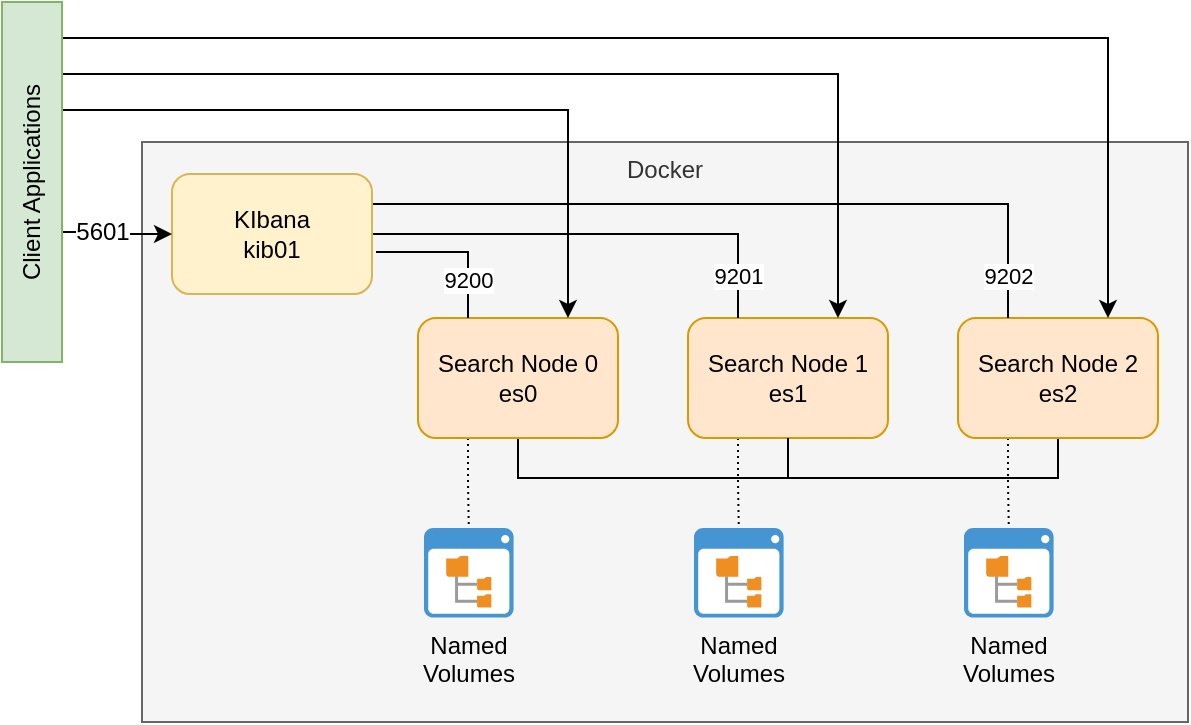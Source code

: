 <mxfile version="12.5.8" type="github">
  <diagram id="JB2iV19f03eFi2MyXCfG" name="Page-1">
    <mxGraphModel dx="1186" dy="715" grid="1" gridSize="10" guides="1" tooltips="1" connect="1" arrows="1" fold="1" page="1" pageScale="1" pageWidth="850" pageHeight="1100" math="0" shadow="0">
      <root>
        <mxCell id="0"/>
        <mxCell id="1" parent="0"/>
        <mxCell id="-niGdnq73Cyyx21wdHNc-19" value="Docker" style="rounded=0;whiteSpace=wrap;html=1;verticalAlign=top;fillColor=#f5f5f5;strokeColor=#666666;fontColor=#333333;" vertex="1" parent="1">
          <mxGeometry x="240" y="140" width="523" height="290" as="geometry"/>
        </mxCell>
        <mxCell id="-niGdnq73Cyyx21wdHNc-5" style="edgeStyle=orthogonalEdgeStyle;rounded=0;orthogonalLoop=1;jettySize=auto;html=1;exitX=0.5;exitY=1;exitDx=0;exitDy=0;entryX=0.5;entryY=1;entryDx=0;entryDy=0;endArrow=none;endFill=0;" edge="1" parent="1" source="-niGdnq73Cyyx21wdHNc-2" target="-niGdnq73Cyyx21wdHNc-3">
          <mxGeometry relative="1" as="geometry"/>
        </mxCell>
        <mxCell id="-niGdnq73Cyyx21wdHNc-9" style="edgeStyle=orthogonalEdgeStyle;rounded=0;orthogonalLoop=1;jettySize=auto;html=1;exitX=0.25;exitY=1;exitDx=0;exitDy=0;endArrow=none;endFill=0;dashed=1;dashPattern=1 2;" edge="1" parent="1" source="-niGdnq73Cyyx21wdHNc-2" target="-niGdnq73Cyyx21wdHNc-8">
          <mxGeometry relative="1" as="geometry"/>
        </mxCell>
        <mxCell id="-niGdnq73Cyyx21wdHNc-2" value="Search Node 0&lt;br&gt;es0" style="rounded=1;whiteSpace=wrap;html=1;fillColor=#ffe6cc;strokeColor=#d79b00;" vertex="1" parent="1">
          <mxGeometry x="378" y="228" width="100" height="60" as="geometry"/>
        </mxCell>
        <mxCell id="-niGdnq73Cyyx21wdHNc-12" style="edgeStyle=orthogonalEdgeStyle;rounded=0;orthogonalLoop=1;jettySize=auto;html=1;exitX=0.25;exitY=1;exitDx=0;exitDy=0;endArrow=none;endFill=0;dashed=1;dashPattern=1 2;" edge="1" parent="1" source="-niGdnq73Cyyx21wdHNc-3" target="-niGdnq73Cyyx21wdHNc-10">
          <mxGeometry relative="1" as="geometry"/>
        </mxCell>
        <mxCell id="-niGdnq73Cyyx21wdHNc-3" value="Search Node 1&lt;br&gt;es1" style="rounded=1;whiteSpace=wrap;html=1;fillColor=#ffe6cc;strokeColor=#d79b00;" vertex="1" parent="1">
          <mxGeometry x="513" y="228" width="100" height="60" as="geometry"/>
        </mxCell>
        <mxCell id="-niGdnq73Cyyx21wdHNc-6" style="edgeStyle=orthogonalEdgeStyle;rounded=0;orthogonalLoop=1;jettySize=auto;html=1;exitX=0.5;exitY=1;exitDx=0;exitDy=0;entryX=0.5;entryY=1;entryDx=0;entryDy=0;endArrow=none;endFill=0;" edge="1" parent="1" source="-niGdnq73Cyyx21wdHNc-4" target="-niGdnq73Cyyx21wdHNc-3">
          <mxGeometry relative="1" as="geometry"/>
        </mxCell>
        <mxCell id="-niGdnq73Cyyx21wdHNc-14" style="edgeStyle=orthogonalEdgeStyle;rounded=0;orthogonalLoop=1;jettySize=auto;html=1;exitX=0.25;exitY=1;exitDx=0;exitDy=0;endArrow=none;endFill=0;dashed=1;dashPattern=1 2;" edge="1" parent="1" source="-niGdnq73Cyyx21wdHNc-4" target="-niGdnq73Cyyx21wdHNc-13">
          <mxGeometry relative="1" as="geometry"/>
        </mxCell>
        <mxCell id="-niGdnq73Cyyx21wdHNc-4" value="Search Node 2&lt;br&gt;es2" style="rounded=1;whiteSpace=wrap;html=1;fillColor=#ffe6cc;strokeColor=#d79b00;" vertex="1" parent="1">
          <mxGeometry x="648" y="228" width="100" height="60" as="geometry"/>
        </mxCell>
        <mxCell id="-niGdnq73Cyyx21wdHNc-16" value="9200" style="edgeStyle=orthogonalEdgeStyle;rounded=0;orthogonalLoop=1;jettySize=auto;html=1;exitX=1.02;exitY=0.65;exitDx=0;exitDy=0;entryX=0.25;entryY=0;entryDx=0;entryDy=0;endArrow=none;endFill=0;exitPerimeter=0;" edge="1" parent="1" source="-niGdnq73Cyyx21wdHNc-7" target="-niGdnq73Cyyx21wdHNc-2">
          <mxGeometry x="0.5" relative="1" as="geometry">
            <mxPoint as="offset"/>
          </mxGeometry>
        </mxCell>
        <mxCell id="-niGdnq73Cyyx21wdHNc-17" value="9201" style="edgeStyle=orthogonalEdgeStyle;rounded=0;orthogonalLoop=1;jettySize=auto;html=1;exitX=1;exitY=0.5;exitDx=0;exitDy=0;entryX=0.25;entryY=0;entryDx=0;entryDy=0;endArrow=none;endFill=0;" edge="1" parent="1" source="-niGdnq73Cyyx21wdHNc-7" target="-niGdnq73Cyyx21wdHNc-3">
          <mxGeometry x="0.814" relative="1" as="geometry">
            <mxPoint as="offset"/>
          </mxGeometry>
        </mxCell>
        <mxCell id="-niGdnq73Cyyx21wdHNc-18" value="9202" style="edgeStyle=orthogonalEdgeStyle;rounded=0;orthogonalLoop=1;jettySize=auto;html=1;exitX=1;exitY=0.25;exitDx=0;exitDy=0;entryX=0.25;entryY=0;entryDx=0;entryDy=0;endArrow=none;endFill=0;" edge="1" parent="1" source="-niGdnq73Cyyx21wdHNc-7" target="-niGdnq73Cyyx21wdHNc-4">
          <mxGeometry x="0.886" relative="1" as="geometry">
            <mxPoint as="offset"/>
          </mxGeometry>
        </mxCell>
        <mxCell id="-niGdnq73Cyyx21wdHNc-7" value="KIbana&lt;br&gt;kib01" style="rounded=1;whiteSpace=wrap;html=1;fillColor=#fff2cc;strokeColor=#d6b656;" vertex="1" parent="1">
          <mxGeometry x="255" y="156" width="100" height="60" as="geometry"/>
        </mxCell>
        <mxCell id="-niGdnq73Cyyx21wdHNc-8" value="Named&lt;br&gt;Volumes" style="shadow=0;dashed=0;html=1;strokeColor=none;fillColor=#4495D1;labelPosition=center;verticalLabelPosition=bottom;verticalAlign=top;align=center;outlineConnect=0;shape=mxgraph.veeam.2d.file_system_browser;" vertex="1" parent="1">
          <mxGeometry x="381" y="333" width="44.8" height="44.8" as="geometry"/>
        </mxCell>
        <mxCell id="-niGdnq73Cyyx21wdHNc-10" value="Named&lt;br&gt;Volumes" style="shadow=0;dashed=0;html=1;strokeColor=none;fillColor=#4495D1;labelPosition=center;verticalLabelPosition=bottom;verticalAlign=top;align=center;outlineConnect=0;shape=mxgraph.veeam.2d.file_system_browser;" vertex="1" parent="1">
          <mxGeometry x="516" y="333" width="44.8" height="44.8" as="geometry"/>
        </mxCell>
        <mxCell id="-niGdnq73Cyyx21wdHNc-13" value="Named&lt;br&gt;Volumes" style="shadow=0;dashed=0;html=1;strokeColor=none;fillColor=#4495D1;labelPosition=center;verticalLabelPosition=bottom;verticalAlign=top;align=center;outlineConnect=0;shape=mxgraph.veeam.2d.file_system_browser;" vertex="1" parent="1">
          <mxGeometry x="651" y="333" width="44.8" height="44.8" as="geometry"/>
        </mxCell>
        <mxCell id="-niGdnq73Cyyx21wdHNc-21" style="edgeStyle=orthogonalEdgeStyle;rounded=0;orthogonalLoop=1;jettySize=auto;html=1;exitX=1;exitY=0.1;exitDx=0;exitDy=0;entryX=0.75;entryY=0;entryDx=0;entryDy=0;endArrow=classic;endFill=1;" edge="1" parent="1" source="-niGdnq73Cyyx21wdHNc-20" target="-niGdnq73Cyyx21wdHNc-4">
          <mxGeometry relative="1" as="geometry"/>
        </mxCell>
        <mxCell id="-niGdnq73Cyyx21wdHNc-22" style="edgeStyle=orthogonalEdgeStyle;rounded=0;orthogonalLoop=1;jettySize=auto;html=1;exitX=1;exitY=0.2;exitDx=0;exitDy=0;entryX=0.75;entryY=0;entryDx=0;entryDy=0;endArrow=classic;endFill=1;" edge="1" parent="1" source="-niGdnq73Cyyx21wdHNc-20" target="-niGdnq73Cyyx21wdHNc-3">
          <mxGeometry relative="1" as="geometry"/>
        </mxCell>
        <mxCell id="-niGdnq73Cyyx21wdHNc-23" style="edgeStyle=orthogonalEdgeStyle;rounded=0;orthogonalLoop=1;jettySize=auto;html=1;exitX=1;exitY=0.3;exitDx=0;exitDy=0;entryX=0.75;entryY=0;entryDx=0;entryDy=0;endArrow=classic;endFill=1;" edge="1" parent="1" source="-niGdnq73Cyyx21wdHNc-20" target="-niGdnq73Cyyx21wdHNc-2">
          <mxGeometry relative="1" as="geometry"/>
        </mxCell>
        <mxCell id="-niGdnq73Cyyx21wdHNc-24" style="edgeStyle=orthogonalEdgeStyle;rounded=0;orthogonalLoop=1;jettySize=auto;html=1;exitX=1;exitY=0.639;exitDx=0;exitDy=0;endArrow=classic;endFill=1;exitPerimeter=0;" edge="1" parent="1" source="-niGdnq73Cyyx21wdHNc-20" target="-niGdnq73Cyyx21wdHNc-7">
          <mxGeometry relative="1" as="geometry"/>
        </mxCell>
        <mxCell id="-niGdnq73Cyyx21wdHNc-25" value="5601" style="text;html=1;align=center;verticalAlign=middle;resizable=0;points=[];labelBackgroundColor=#ffffff;" vertex="1" connectable="0" parent="-niGdnq73Cyyx21wdHNc-24">
          <mxGeometry x="-0.28" relative="1" as="geometry">
            <mxPoint as="offset"/>
          </mxGeometry>
        </mxCell>
        <mxCell id="-niGdnq73Cyyx21wdHNc-20" value="Client Applications" style="rounded=0;whiteSpace=wrap;html=1;points=[[0.25,0],[0.5,0],[0.75,0],[0,0.25],[0,0.5],[0,0.75],[0.25,1],[0.5,1],[0.75,1],[1,0.1],[1,0.2],[1,0.3],[1,0.4],[1,0.5],[1,0.6],[1,0.7],[1,0.8],[1,0.9]];horizontal=0;fillColor=#d5e8d4;strokeColor=#82b366;" vertex="1" parent="1">
          <mxGeometry x="170" y="70" width="30" height="180" as="geometry"/>
        </mxCell>
      </root>
    </mxGraphModel>
  </diagram>
</mxfile>
